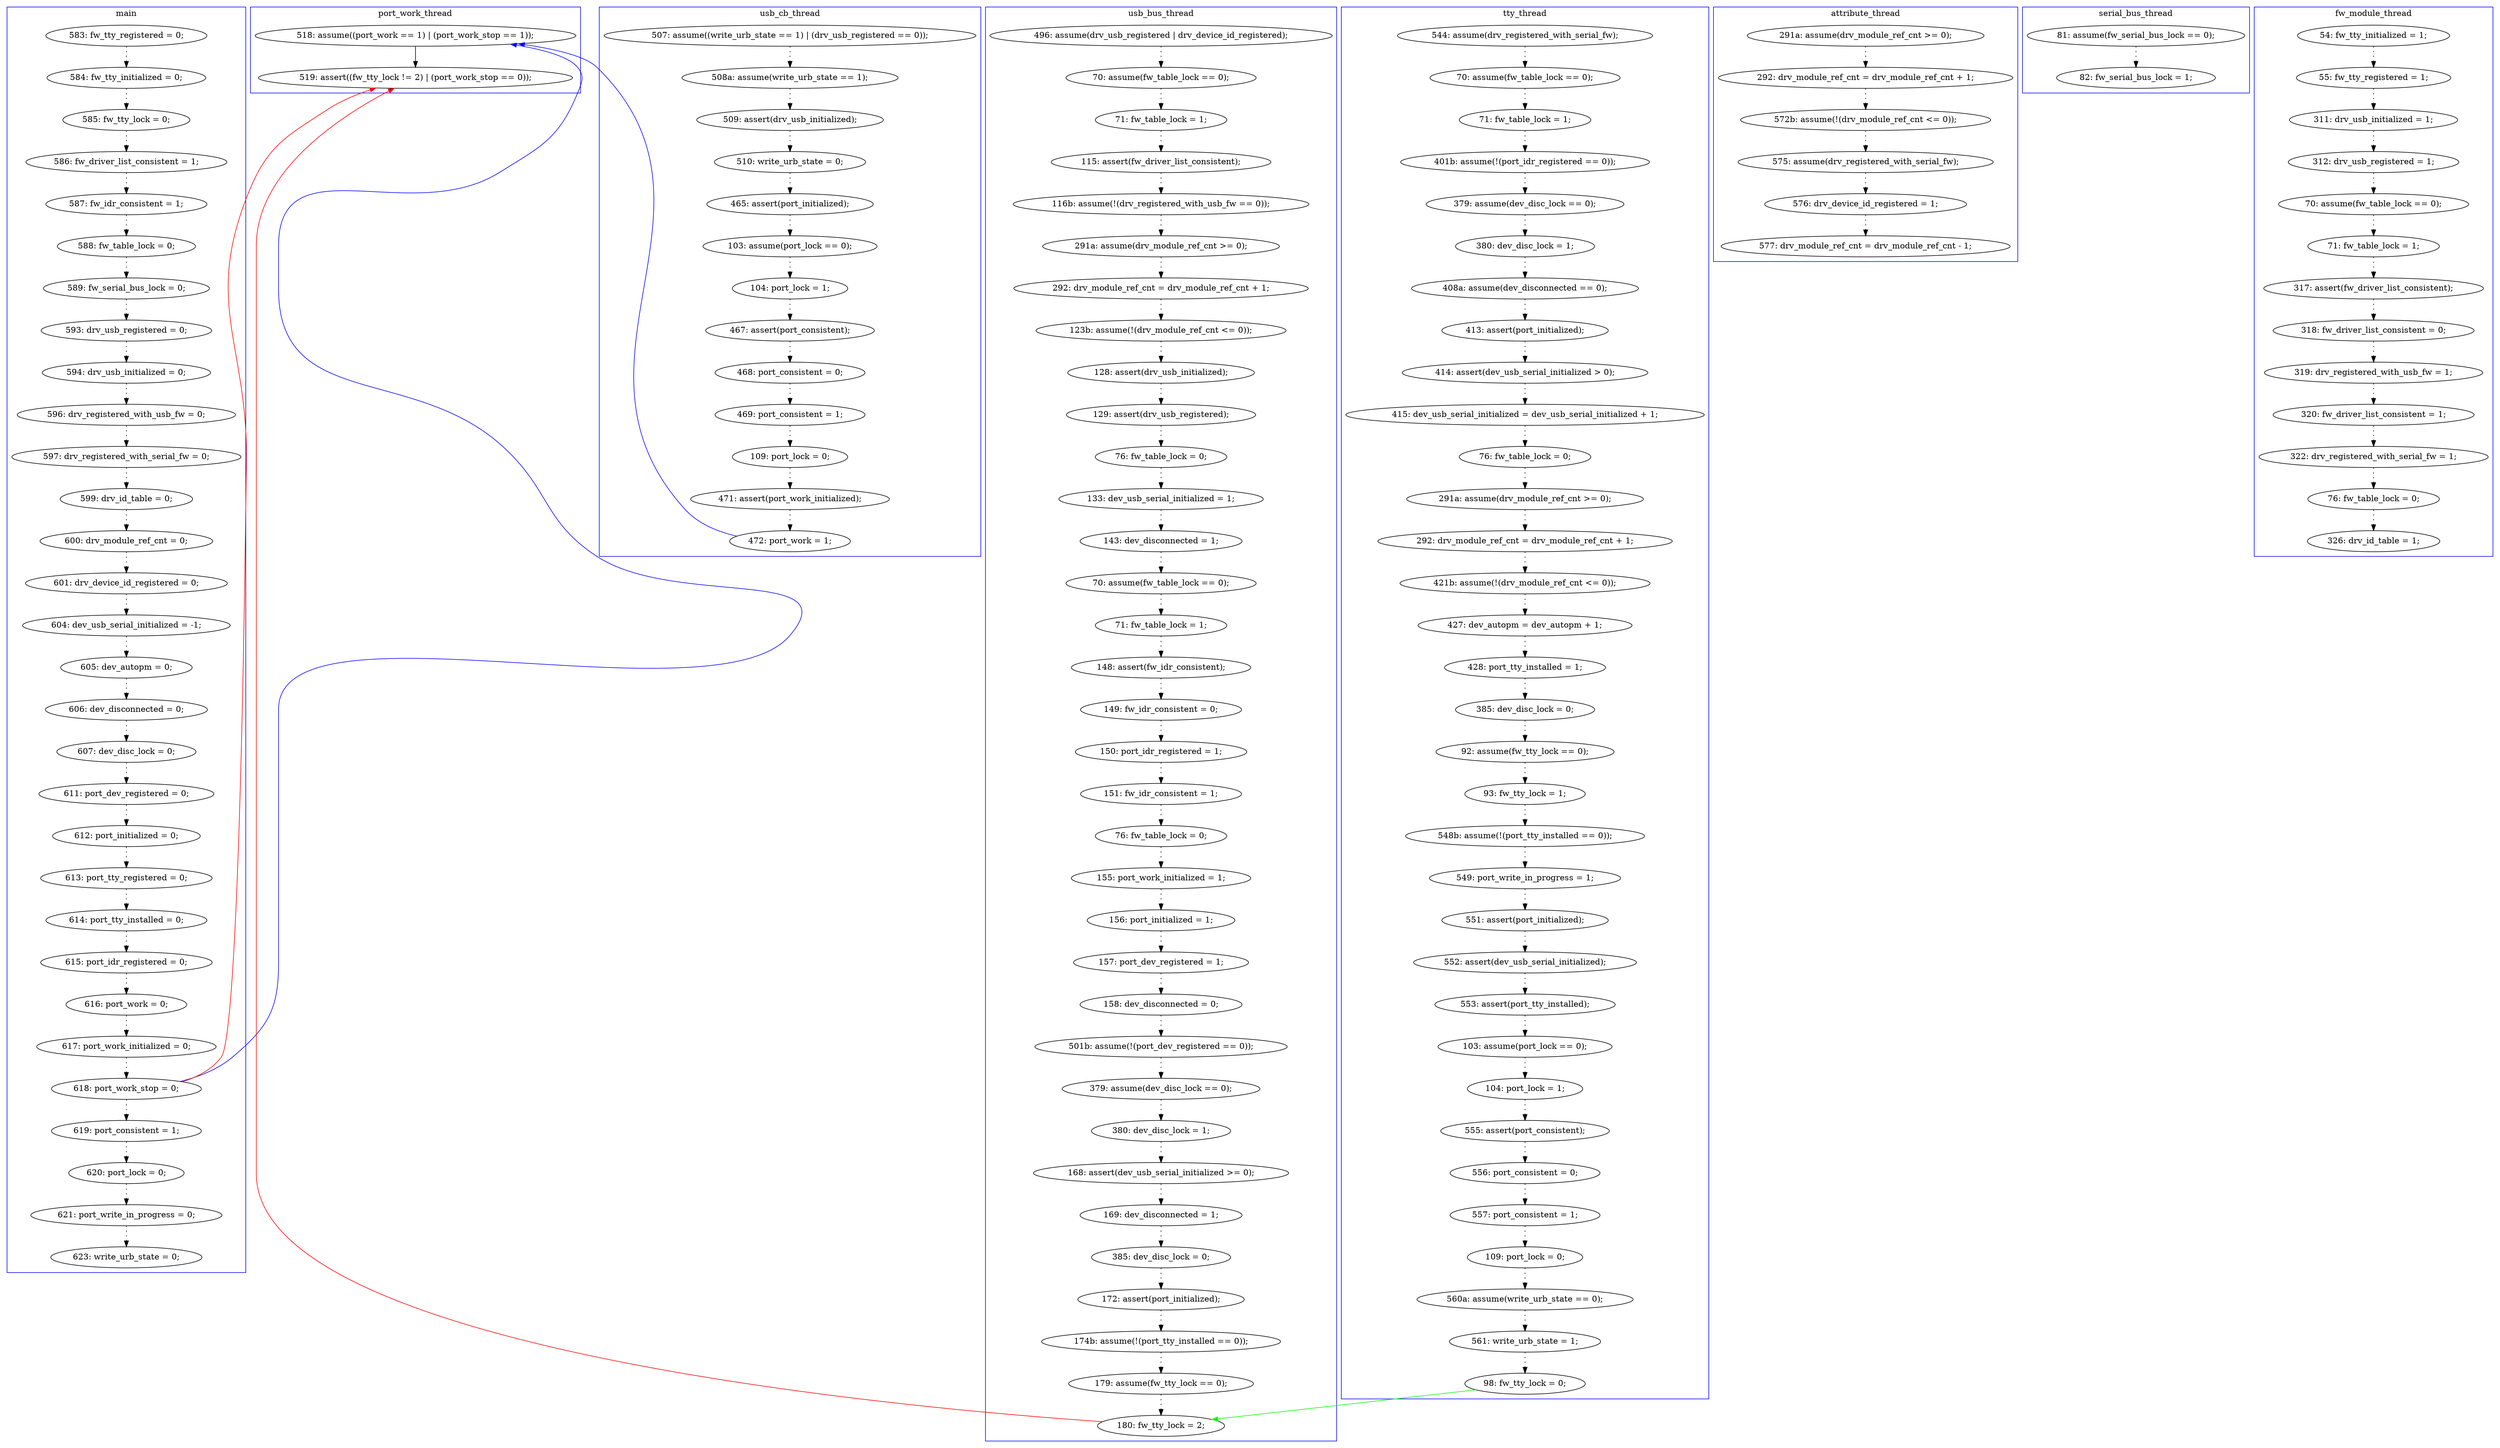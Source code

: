 digraph ProofObject {
	130 -> 155 [style = dotted, color = black]
	77 -> 78 [style = dotted, color = black]
	226 -> 228 [style = dotted, color = black]
	78 -> 81 [style = dotted, color = black]
	22 -> 23 [style = dotted, color = black]
	104 -> 107 [style = dotted, color = black]
	15 -> 16 [style = dotted, color = black]
	108 -> 110 [style = dotted, color = black]
	201 -> 203 [style = dotted, color = black]
	173 -> 174 [style = dotted, color = black]
	28 -> 29 [style = dotted, color = black]
	2 -> 3 [style = dotted, color = black]
	224 -> 227 [style = dotted, color = black]
	204 -> 205 [style = dotted, color = black]
	190 -> 195 [style = dotted, color = black]
	8 -> 9 [style = dotted, color = black]
	64 -> 73 [style = dotted, color = black]
	72 -> 77 [style = dotted, color = black]
	179 -> 182 [style = dotted, color = black]
	16 -> 17 [style = dotted, color = black]
	5 -> 6 [style = dotted, color = black]
	47 -> 48 [style = dotted, color = black]
	85 -> 89 [style = dotted, color = black]
	234 -> 239 [style = dotted, color = black]
	133 -> 134 [style = dotted, color = black]
	27 -> 28 [style = dotted, color = black]
	111 -> 113 [style = dotted, color = black]
	44 -> 47 [style = dotted, color = black]
	102 -> 122 [style = dotted, color = black]
	240 -> 243 [style = dotted, color = black]
	236 -> 240 [style = dotted, color = black]
	139 -> 140 [style = dotted, color = black]
	70 -> 72 [style = dotted, color = black]
	245 -> 246 [style = dotted, color = black]
	137 -> 138 [style = dotted, color = black]
	27 -> 248 [color = Blue, constraint = false]
	211 -> 216 [style = dotted, color = black]
	12 -> 13 [style = dotted, color = black]
	26 -> 27 [style = dotted, color = black]
	56 -> 58 [style = dotted, color = black]
	248 -> 249 [color = Black]
	54 -> 56 [style = dotted, color = black]
	169 -> 173 [style = dotted, color = black]
	148 -> 149 [style = dotted, color = black]
	6 -> 7 [style = dotted, color = black]
	140 -> 143 [style = dotted, color = black]
	222 -> 246 [color = Green, constraint = false]
	187 -> 190 [style = dotted, color = black]
	25 -> 26 [style = dotted, color = black]
	228 -> 230 [style = dotted, color = black]
	227 -> 231 [style = dotted, color = black]
	152 -> 156 [style = dotted, color = black]
	247 -> 248 [color = Blue, constraint = false]
	110 -> 111 [style = dotted, color = black]
	123 -> 127 [style = dotted, color = black]
	51 -> 66 [style = dotted, color = black]
	216 -> 217 [style = dotted, color = black]
	48 -> 52 [style = dotted, color = black]
	18 -> 19 [style = dotted, color = black]
	138 -> 139 [style = dotted, color = black]
	43 -> 44 [style = dotted, color = black]
	174 -> 175 [style = dotted, color = black]
	115 -> 119 [style = dotted, color = black]
	36 -> 38 [style = dotted, color = black]
	92 -> 104 [style = dotted, color = black]
	149 -> 152 [style = dotted, color = black]
	134 -> 137 [style = dotted, color = black]
	23 -> 24 [style = dotted, color = black]
	183 -> 185 [style = dotted, color = black]
	11 -> 12 [style = dotted, color = black]
	231 -> 236 [style = dotted, color = black]
	126 -> 128 [style = dotted, color = black]
	99 -> 213 [style = dotted, color = black]
	243 -> 245 [style = dotted, color = black]
	244 -> 247 [style = dotted, color = black]
	30 -> 31 [style = dotted, color = black]
	157 -> 162 [style = dotted, color = black]
	119 -> 126 [style = dotted, color = black]
	89 -> 92 [style = dotted, color = black]
	107 -> 108 [style = dotted, color = black]
	182 -> 183 [style = dotted, color = black]
	29 -> 30 [style = dotted, color = black]
	60 -> 64 [style = dotted, color = black]
	203 -> 211 [style = dotted, color = black]
	246 -> 249 [color = Red, constraint = false]
	20 -> 21 [style = dotted, color = black]
	83 -> 85 [style = dotted, color = black]
	213 -> 226 [style = dotted, color = black]
	143 -> 148 [style = dotted, color = black]
	223 -> 224 [style = dotted, color = black]
	24 -> 25 [style = dotted, color = black]
	195 -> 196 [style = dotted, color = black]
	113 -> 115 [style = dotted, color = black]
	175 -> 178 [style = dotted, color = black]
	7 -> 8 [style = dotted, color = black]
	4 -> 5 [style = dotted, color = black]
	3 -> 4 [style = dotted, color = black]
	217 -> 220 [style = dotted, color = black]
	27 -> 249 [color = Red, constraint = false]
	129 -> 130 [style = dotted, color = black]
	52 -> 54 [style = dotted, color = black]
	156 -> 157 [style = dotted, color = black]
	14 -> 15 [style = dotted, color = black]
	178 -> 179 [style = dotted, color = black]
	200 -> 201 [style = dotted, color = black]
	185 -> 186 [style = dotted, color = black]
	162 -> 168 [style = dotted, color = black]
	19 -> 20 [style = dotted, color = black]
	196 -> 222 [style = dotted, color = black]
	66 -> 67 [style = dotted, color = black]
	81 -> 83 [style = dotted, color = black]
	67 -> 70 [style = dotted, color = black]
	13 -> 14 [style = dotted, color = black]
	17 -> 18 [style = dotted, color = black]
	38 -> 43 [style = dotted, color = black]
	128 -> 129 [style = dotted, color = black]
	221 -> 234 [style = dotted, color = black]
	122 -> 123 [style = dotted, color = black]
	198 -> 200 [style = dotted, color = black]
	155 -> 223 [style = dotted, color = black]
	58 -> 60 [style = dotted, color = black]
	239 -> 244 [style = dotted, color = black]
	10 -> 11 [style = dotted, color = black]
	127 -> 133 [style = dotted, color = black]
	98 -> 99 [style = dotted, color = black]
	21 -> 22 [style = dotted, color = black]
	186 -> 187 [style = dotted, color = black]
	9 -> 10 [style = dotted, color = black]
	168 -> 169 [style = dotted, color = black]
	220 -> 221 [style = dotted, color = black]
	subgraph cluster3 {
		label = serial_bus_thread
		color = blue
		204  [label = "81: assume(fw_serial_bus_lock == 0);"]
		205  [label = "82: fw_serial_bus_lock = 1;"]
	}
	subgraph cluster1 {
		label = fw_module_thread
		color = blue
		38  [label = "55: fw_tty_registered = 1;"]
		60  [label = "322: drv_registered_with_serial_fw = 1;"]
		52  [label = "317: assert(fw_driver_list_consistent);"]
		43  [label = "311: drv_usb_initialized = 1;"]
		47  [label = "70: assume(fw_table_lock == 0);"]
		73  [label = "326: drv_id_table = 1;"]
		44  [label = "312: drv_usb_registered = 1;"]
		54  [label = "318: fw_driver_list_consistent = 0;"]
		56  [label = "319: drv_registered_with_usb_fw = 1;"]
		36  [label = "54: fw_tty_initialized = 1;"]
		48  [label = "71: fw_table_lock = 1;"]
		58  [label = "320: fw_driver_list_consistent = 1;"]
		64  [label = "76: fw_table_lock = 0;"]
	}
	subgraph cluster7 {
		label = port_work_thread
		color = blue
		249  [label = "519: assert((fw_tty_lock != 2) | (port_work_stop == 0));"]
		248  [label = "518: assume((port_work == 1) | (port_work_stop == 1));"]
	}
	subgraph cluster5 {
		label = attribute_thread
		color = blue
		213  [label = "572b: assume(!(drv_module_ref_cnt <= 0));"]
		226  [label = "575: assume(drv_registered_with_serial_fw);"]
		230  [label = "577: drv_module_ref_cnt = drv_module_ref_cnt - 1;"]
		99  [label = "292: drv_module_ref_cnt = drv_module_ref_cnt + 1;"]
		98  [label = "291a: assume(drv_module_ref_cnt >= 0);"]
		228  [label = "576: drv_device_id_registered = 1;"]
	}
	subgraph cluster0 {
		label = main
		color = blue
		13  [label = "599: drv_id_table = 0;"]
		14  [label = "600: drv_module_ref_cnt = 0;"]
		27  [label = "618: port_work_stop = 0;"]
		2  [label = "583: fw_tty_registered = 0;"]
		30  [label = "621: port_write_in_progress = 0;"]
		5  [label = "586: fw_driver_list_consistent = 1;"]
		7  [label = "588: fw_table_lock = 0;"]
		31  [label = "623: write_urb_state = 0;"]
		9  [label = "593: drv_usb_registered = 0;"]
		12  [label = "597: drv_registered_with_serial_fw = 0;"]
		15  [label = "601: drv_device_id_registered = 0;"]
		16  [label = "604: dev_usb_serial_initialized = -1;"]
		3  [label = "584: fw_tty_initialized = 0;"]
		20  [label = "611: port_dev_registered = 0;"]
		18  [label = "606: dev_disconnected = 0;"]
		10  [label = "594: drv_usb_initialized = 0;"]
		8  [label = "589: fw_serial_bus_lock = 0;"]
		11  [label = "596: drv_registered_with_usb_fw = 0;"]
		25  [label = "616: port_work = 0;"]
		24  [label = "615: port_idr_registered = 0;"]
		26  [label = "617: port_work_initialized = 0;"]
		21  [label = "612: port_initialized = 0;"]
		22  [label = "613: port_tty_registered = 0;"]
		19  [label = "607: dev_disc_lock = 0;"]
		28  [label = "619: port_consistent = 1;"]
		4  [label = "585: fw_tty_lock = 0;"]
		6  [label = "587: fw_idr_consistent = 1;"]
		17  [label = "605: dev_autopm = 0;"]
		29  [label = "620: port_lock = 0;"]
		23  [label = "614: port_tty_installed = 0;"]
	}
	subgraph cluster6 {
		label = usb_cb_thread
		color = blue
		216  [label = "103: assume(port_lock == 0);"]
		247  [label = "472: port_work = 1;"]
		217  [label = "104: port_lock = 1;"]
		239  [label = "109: port_lock = 0;"]
		203  [label = "510: write_urb_state = 0;"]
		198  [label = "507: assume((write_urb_state == 1) | (drv_usb_registered == 0));"]
		221  [label = "468: port_consistent = 0;"]
		234  [label = "469: port_consistent = 1;"]
		244  [label = "471: assert(port_work_initialized);"]
		220  [label = "467: assert(port_consistent);"]
		211  [label = "465: assert(port_initialized);"]
		200  [label = "508a: assume(write_urb_state == 1);"]
		201  [label = "509: assert(drv_usb_initialized);"]
	}
	subgraph cluster4 {
		label = tty_thread
		color = blue
		102  [label = "544: assume(drv_registered_with_serial_fw);"]
		182  [label = "103: assume(port_lock == 0);"]
		143  [label = "76: fw_table_lock = 0;"]
		195  [label = "560a: assume(write_urb_state == 0);"]
		187  [label = "557: port_consistent = 1;"]
		134  [label = "380: dev_disc_lock = 1;"]
		148  [label = "291a: assume(drv_module_ref_cnt >= 0);"]
		222  [label = "98: fw_tty_lock = 0;"]
		168  [label = "92: assume(fw_tty_lock == 0);"]
		183  [label = "104: port_lock = 1;"]
		173  [label = "548b: assume(!(port_tty_installed == 0));"]
		157  [label = "428: port_tty_installed = 1;"]
		156  [label = "427: dev_autopm = dev_autopm + 1;"]
		186  [label = "556: port_consistent = 0;"]
		139  [label = "414: assert(dev_usb_serial_initialized > 0);"]
		169  [label = "93: fw_tty_lock = 1;"]
		179  [label = "553: assert(port_tty_installed);"]
		178  [label = "552: assert(dev_usb_serial_initialized);"]
		175  [label = "551: assert(port_initialized);"]
		137  [label = "408a: assume(dev_disconnected == 0);"]
		162  [label = "385: dev_disc_lock = 0;"]
		174  [label = "549: port_write_in_progress = 1;"]
		127  [label = "401b: assume(!(port_idr_registered == 0));"]
		185  [label = "555: assert(port_consistent);"]
		122  [label = "70: assume(fw_table_lock == 0);"]
		196  [label = "561: write_urb_state = 1;"]
		190  [label = "109: port_lock = 0;"]
		133  [label = "379: assume(dev_disc_lock == 0);"]
		138  [label = "413: assert(port_initialized);"]
		152  [label = "421b: assume(!(drv_module_ref_cnt <= 0));"]
		140  [label = "415: dev_usb_serial_initialized = dev_usb_serial_initialized + 1;"]
		149  [label = "292: drv_module_ref_cnt = drv_module_ref_cnt + 1;"]
		123  [label = "71: fw_table_lock = 1;"]
	}
	subgraph cluster2 {
		label = usb_bus_thread
		color = blue
		246  [label = "180: fw_tty_lock = 2;"]
		128  [label = "156: port_initialized = 1;"]
		113  [label = "150: port_idr_registered = 1;"]
		66  [label = "70: assume(fw_table_lock == 0);"]
		224  [label = "380: dev_disc_lock = 1;"]
		78  [label = "292: drv_module_ref_cnt = drv_module_ref_cnt + 1;"]
		240  [label = "172: assert(port_initialized);"]
		129  [label = "157: port_dev_registered = 1;"]
		243  [label = "174b: assume(!(port_tty_installed == 0));"]
		108  [label = "71: fw_table_lock = 1;"]
		223  [label = "379: assume(dev_disc_lock == 0);"]
		236  [label = "385: dev_disc_lock = 0;"]
		130  [label = "158: dev_disconnected = 0;"]
		104  [label = "143: dev_disconnected = 1;"]
		92  [label = "133: dev_usb_serial_initialized = 1;"]
		119  [label = "76: fw_table_lock = 0;"]
		155  [label = "501b: assume(!(port_dev_registered == 0));"]
		111  [label = "149: fw_idr_consistent = 0;"]
		72  [label = "116b: assume(!(drv_registered_with_usb_fw == 0));"]
		107  [label = "70: assume(fw_table_lock == 0);"]
		89  [label = "76: fw_table_lock = 0;"]
		81  [label = "123b: assume(!(drv_module_ref_cnt <= 0));"]
		83  [label = "128: assert(drv_usb_initialized);"]
		67  [label = "71: fw_table_lock = 1;"]
		126  [label = "155: port_work_initialized = 1;"]
		245  [label = "179: assume(fw_tty_lock == 0);"]
		227  [label = "168: assert(dev_usb_serial_initialized >= 0);"]
		77  [label = "291a: assume(drv_module_ref_cnt >= 0);"]
		231  [label = "169: dev_disconnected = 1;"]
		115  [label = "151: fw_idr_consistent = 1;"]
		51  [label = "496: assume(drv_usb_registered | drv_device_id_registered);"]
		85  [label = "129: assert(drv_usb_registered);"]
		110  [label = "148: assert(fw_idr_consistent);"]
		70  [label = "115: assert(fw_driver_list_consistent);"]
	}
}